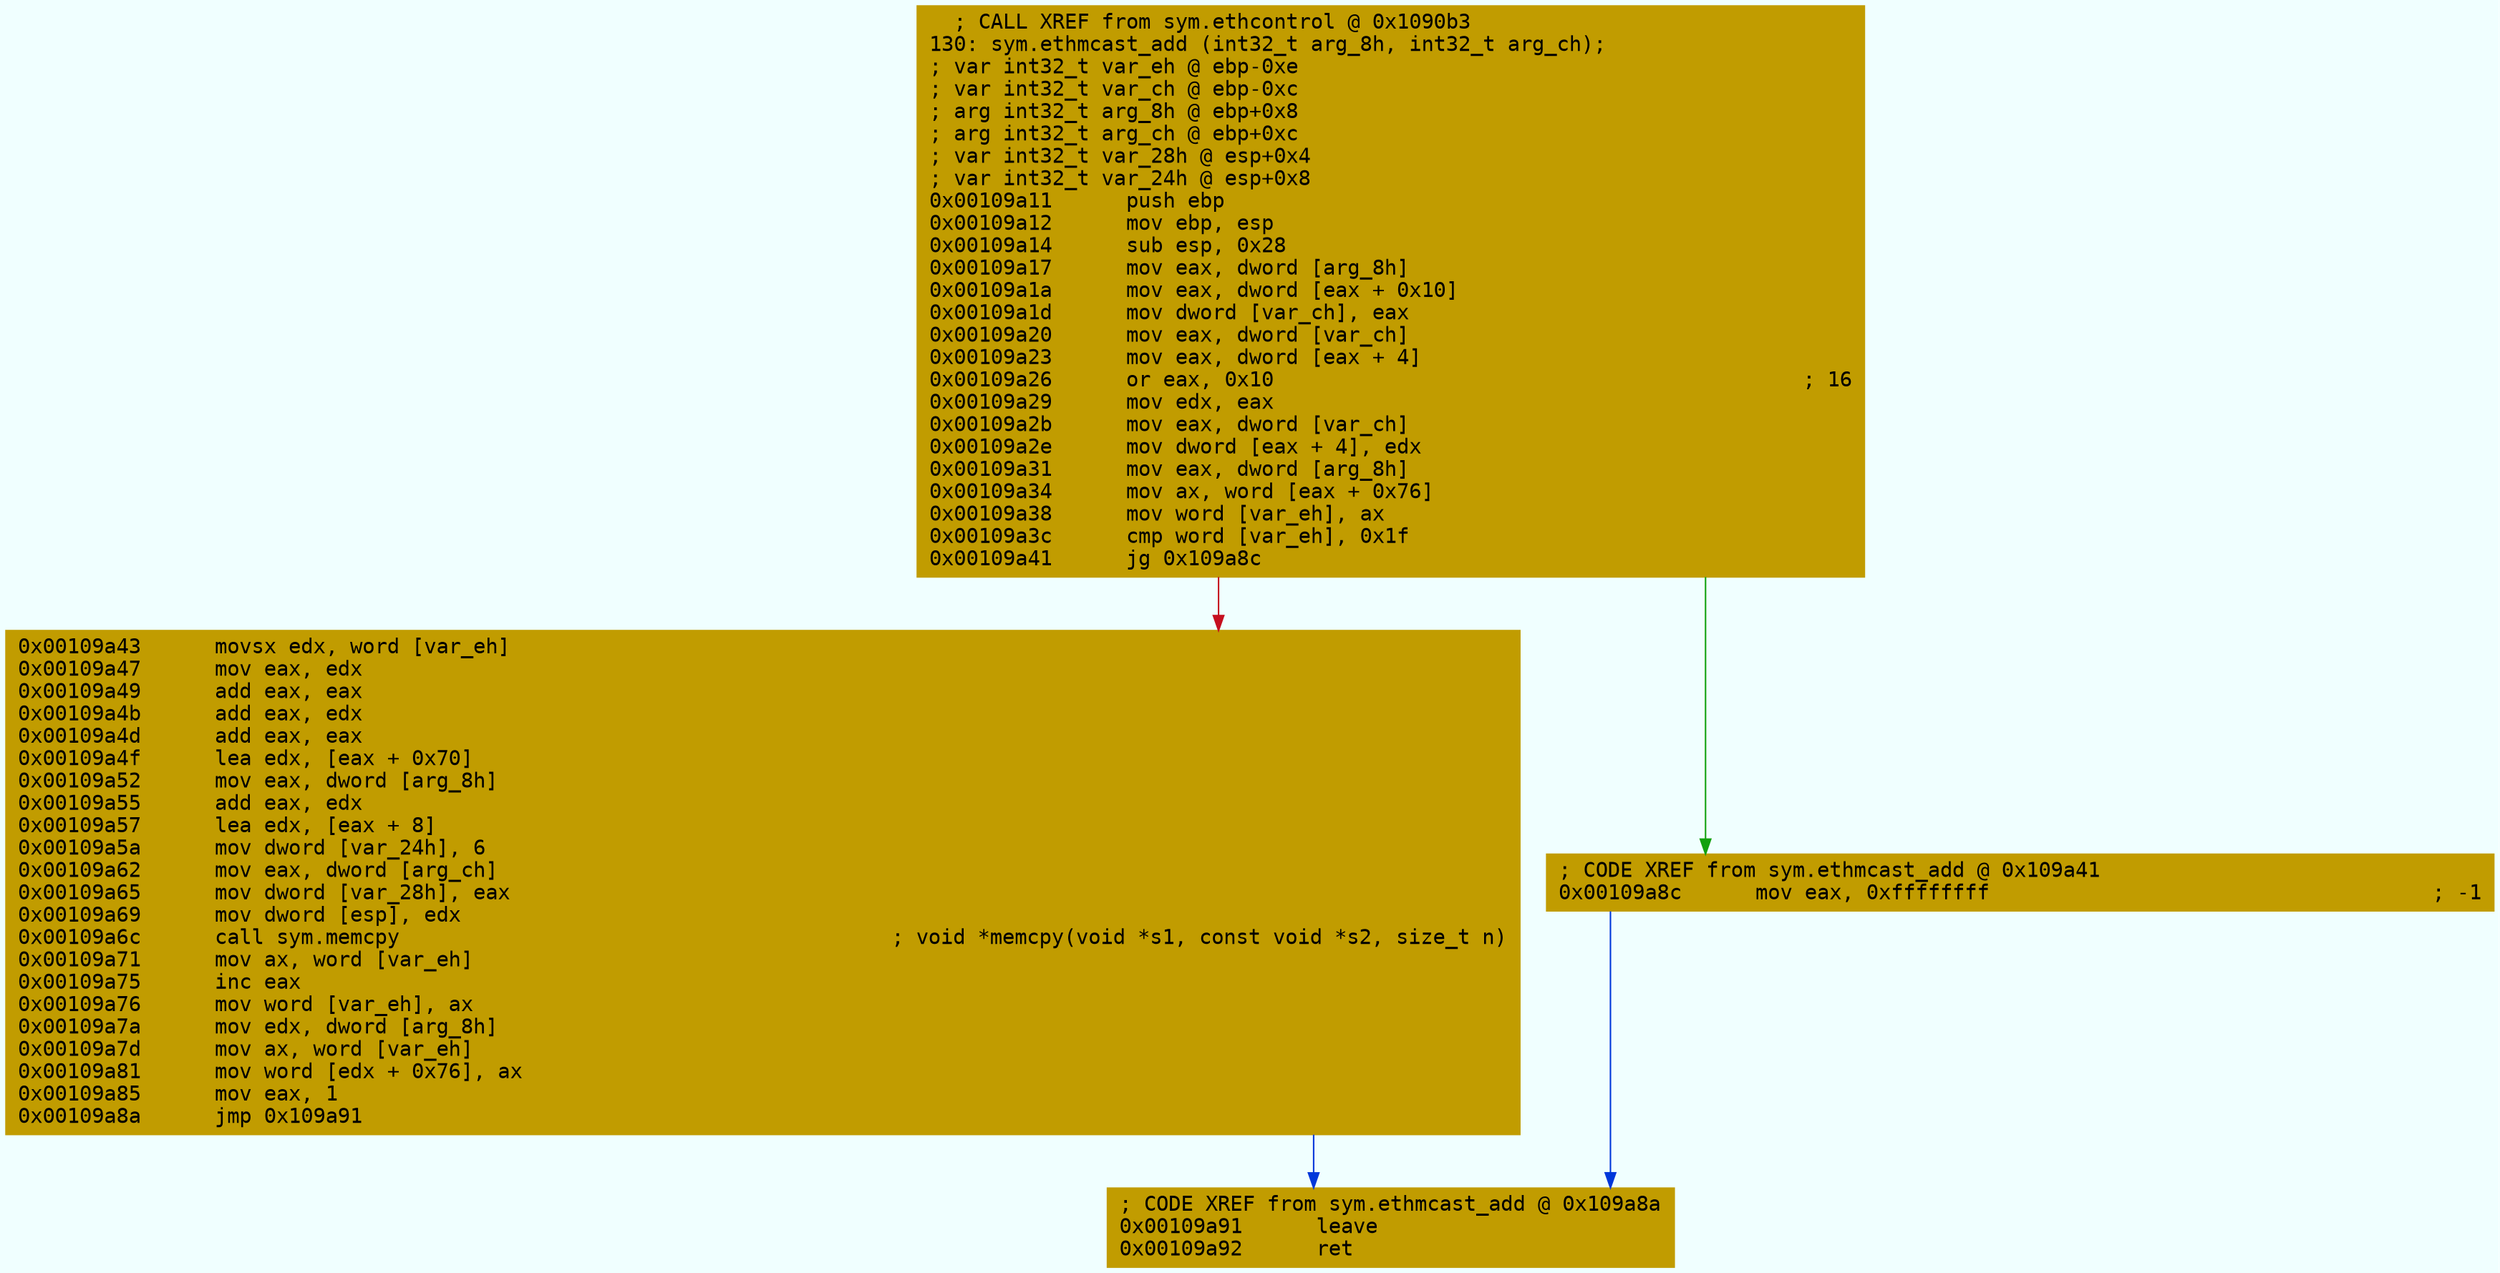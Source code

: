 digraph code {
	graph [bgcolor=azure fontsize=8 fontname="Courier" splines="ortho"];
	node [fillcolor=gray style=filled shape=box];
	edge [arrowhead="normal"];
	"0x00109a11" [URL="sym.ethmcast_add/0x00109a11", fillcolor="#c19c00",color="#c19c00", fontname="Courier",label="  ; CALL XREF from sym.ethcontrol @ 0x1090b3\l130: sym.ethmcast_add (int32_t arg_8h, int32_t arg_ch);\l; var int32_t var_eh @ ebp-0xe\l; var int32_t var_ch @ ebp-0xc\l; arg int32_t arg_8h @ ebp+0x8\l; arg int32_t arg_ch @ ebp+0xc\l; var int32_t var_28h @ esp+0x4\l; var int32_t var_24h @ esp+0x8\l0x00109a11      push ebp\l0x00109a12      mov ebp, esp\l0x00109a14      sub esp, 0x28\l0x00109a17      mov eax, dword [arg_8h]\l0x00109a1a      mov eax, dword [eax + 0x10]\l0x00109a1d      mov dword [var_ch], eax\l0x00109a20      mov eax, dword [var_ch]\l0x00109a23      mov eax, dword [eax + 4]\l0x00109a26      or eax, 0x10                                           ; 16\l0x00109a29      mov edx, eax\l0x00109a2b      mov eax, dword [var_ch]\l0x00109a2e      mov dword [eax + 4], edx\l0x00109a31      mov eax, dword [arg_8h]\l0x00109a34      mov ax, word [eax + 0x76]\l0x00109a38      mov word [var_eh], ax\l0x00109a3c      cmp word [var_eh], 0x1f\l0x00109a41      jg 0x109a8c\l"]
	"0x00109a43" [URL="sym.ethmcast_add/0x00109a43", fillcolor="#c19c00",color="#c19c00", fontname="Courier",label="0x00109a43      movsx edx, word [var_eh]\l0x00109a47      mov eax, edx\l0x00109a49      add eax, eax\l0x00109a4b      add eax, edx\l0x00109a4d      add eax, eax\l0x00109a4f      lea edx, [eax + 0x70]\l0x00109a52      mov eax, dword [arg_8h]\l0x00109a55      add eax, edx\l0x00109a57      lea edx, [eax + 8]\l0x00109a5a      mov dword [var_24h], 6\l0x00109a62      mov eax, dword [arg_ch]\l0x00109a65      mov dword [var_28h], eax\l0x00109a69      mov dword [esp], edx\l0x00109a6c      call sym.memcpy                                        ; void *memcpy(void *s1, const void *s2, size_t n)\l0x00109a71      mov ax, word [var_eh]\l0x00109a75      inc eax\l0x00109a76      mov word [var_eh], ax\l0x00109a7a      mov edx, dword [arg_8h]\l0x00109a7d      mov ax, word [var_eh]\l0x00109a81      mov word [edx + 0x76], ax\l0x00109a85      mov eax, 1\l0x00109a8a      jmp 0x109a91\l"]
	"0x00109a8c" [URL="sym.ethmcast_add/0x00109a8c", fillcolor="#c19c00",color="#c19c00", fontname="Courier",label="; CODE XREF from sym.ethmcast_add @ 0x109a41\l0x00109a8c      mov eax, 0xffffffff                                    ; -1\l"]
	"0x00109a91" [URL="sym.ethmcast_add/0x00109a91", fillcolor="#c19c00",color="#c19c00", fontname="Courier",label="; CODE XREF from sym.ethmcast_add @ 0x109a8a\l0x00109a91      leave\l0x00109a92      ret\l"]
        "0x00109a11" -> "0x00109a8c" [color="#13a10e"];
        "0x00109a11" -> "0x00109a43" [color="#c50f1f"];
        "0x00109a43" -> "0x00109a91" [color="#0037da"];
        "0x00109a8c" -> "0x00109a91" [color="#0037da"];
}
